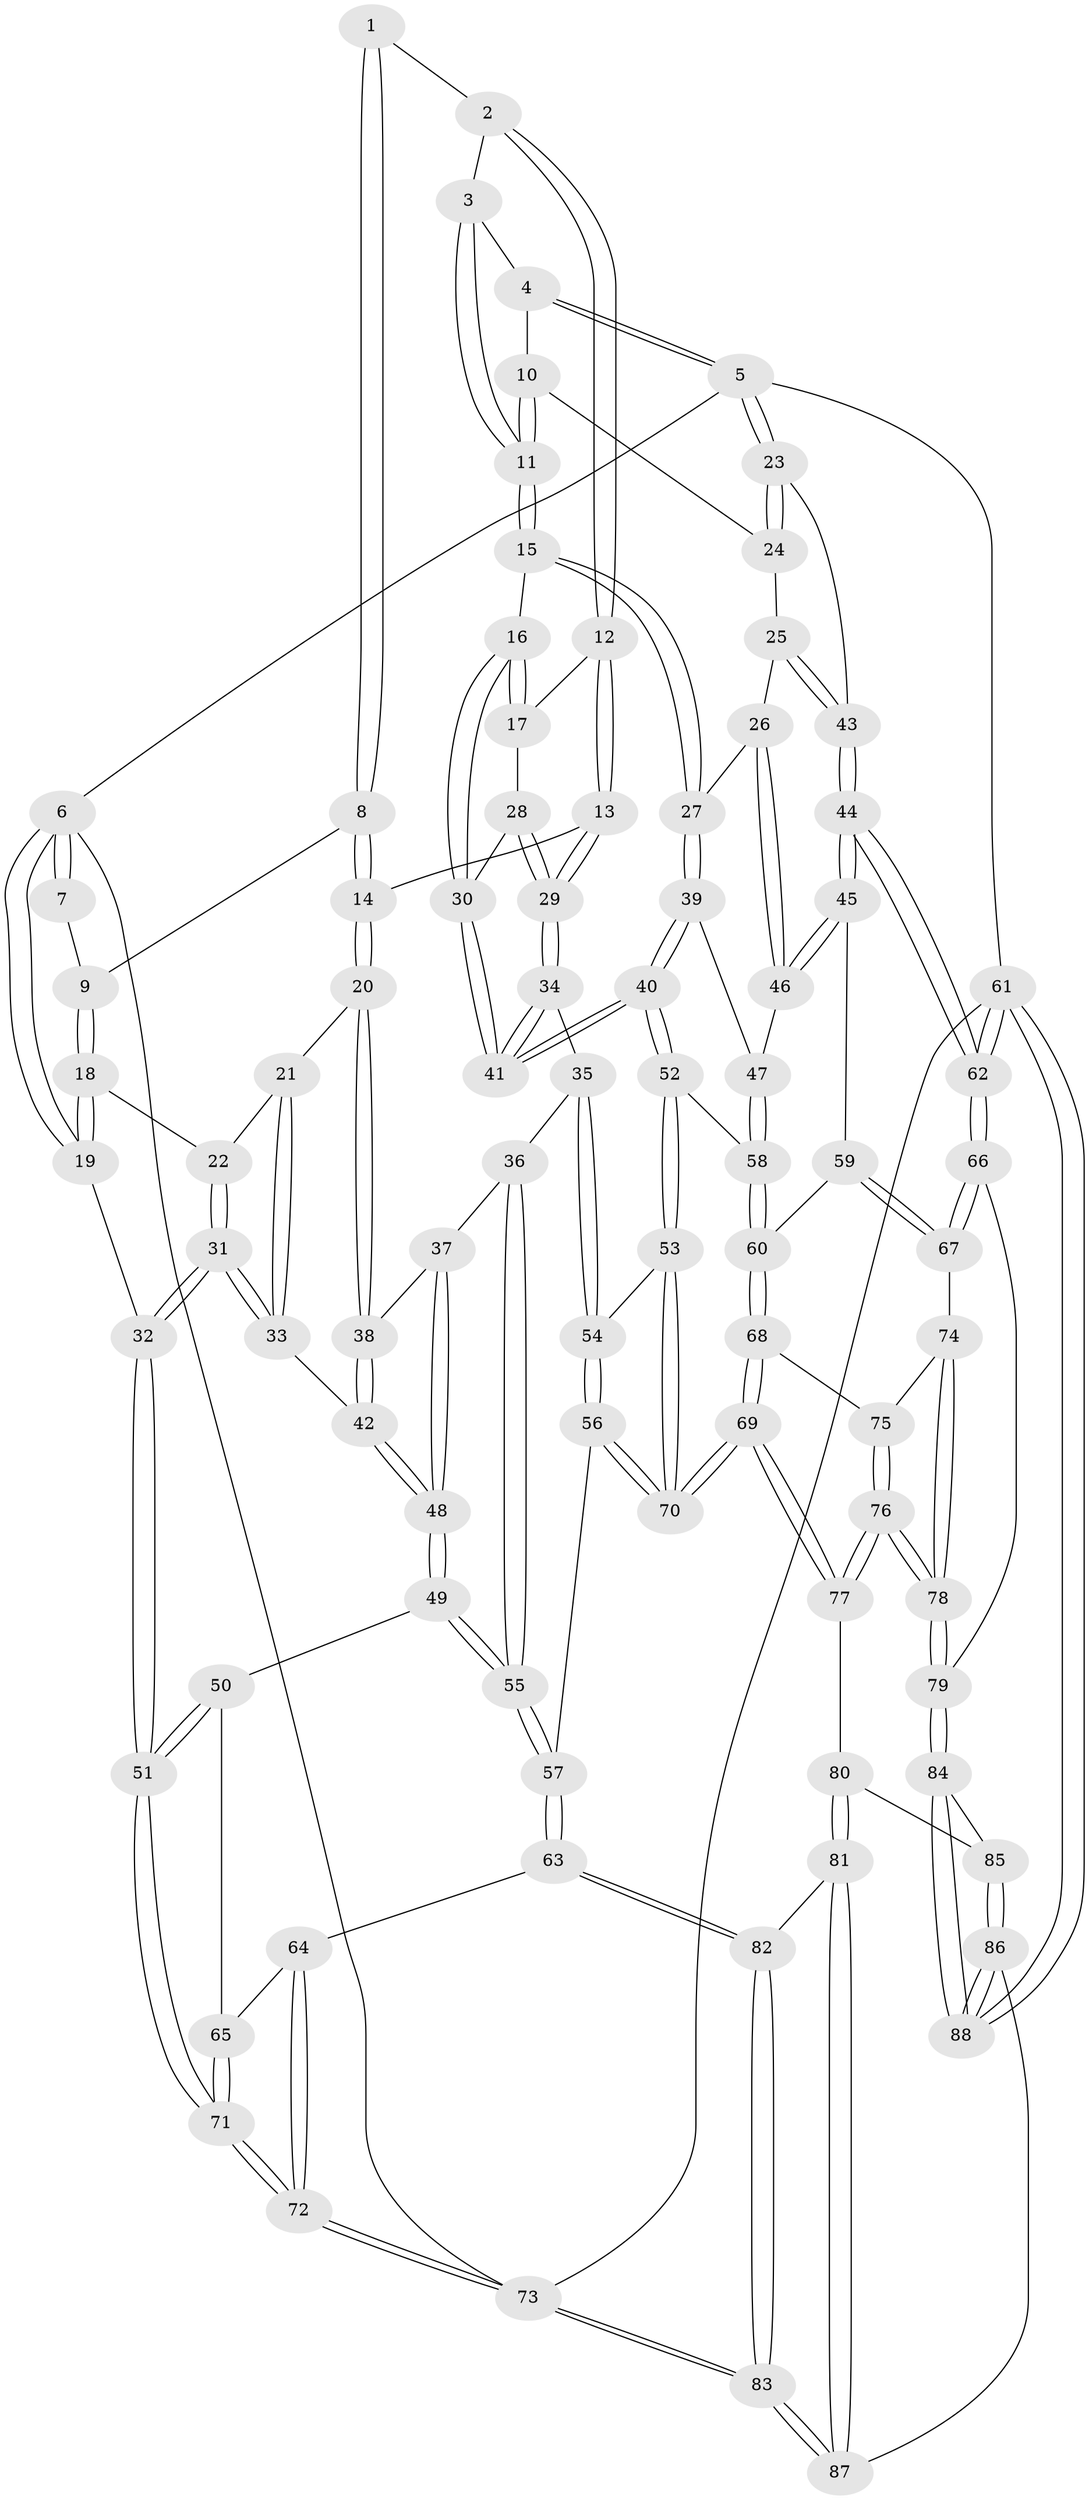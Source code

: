 // Generated by graph-tools (version 1.1) at 2025/27/03/15/25 16:27:56]
// undirected, 88 vertices, 217 edges
graph export_dot {
graph [start="1"]
  node [color=gray90,style=filled];
  1 [pos="+0.4199715757234999+0"];
  2 [pos="+0.49583496021439477+0"];
  3 [pos="+0.5428469627761222+0"];
  4 [pos="+0.8876201462757058+0"];
  5 [pos="+1+0"];
  6 [pos="+0+0"];
  7 [pos="+0+0"];
  8 [pos="+0.18744024059906628+0.10126077795572273"];
  9 [pos="+0.1425446986703364+0.10375763806270198"];
  10 [pos="+0.8667497272472875+0.11580016492328384"];
  11 [pos="+0.7133581704646482+0.1225616155823131"];
  12 [pos="+0.44213880022316937+0.06947667837819337"];
  13 [pos="+0.283354322848091+0.2181138029145594"];
  14 [pos="+0.28227577650011393+0.21814953237104126"];
  15 [pos="+0.6955713165055644+0.2204671515993168"];
  16 [pos="+0.6427087367051727+0.25674833019471643"];
  17 [pos="+0.4539090079235004+0.10810715878257711"];
  18 [pos="+0.06258174510423645+0.16658037539027826"];
  19 [pos="+0+0.06680818390143368"];
  20 [pos="+0.21550650943689606+0.28185656409666304"];
  21 [pos="+0.13057748765013566+0.2467683372611528"];
  22 [pos="+0.07947002215251078+0.20864364393696408"];
  23 [pos="+1+0"];
  24 [pos="+0.881019506773468+0.12153514084669147"];
  25 [pos="+0.9872831699882214+0.2757669038556861"];
  26 [pos="+0.851710257055058+0.33870082431413523"];
  27 [pos="+0.8208550269478482+0.3437117583464933"];
  28 [pos="+0.45481127191869625+0.11481555787692888"];
  29 [pos="+0.44235593754732017+0.36553905613151644"];
  30 [pos="+0.5868222361940392+0.31187997992707933"];
  31 [pos="+0.00716215966205298+0.4059998038435717"];
  32 [pos="+0+0.4544000397880513"];
  33 [pos="+0.07595036671981917+0.413816491099273"];
  34 [pos="+0.4626743089769147+0.4064269142349737"];
  35 [pos="+0.4557661835784599+0.41141929934103655"];
  36 [pos="+0.38771858760674244+0.4469158706388845"];
  37 [pos="+0.28376686447806987+0.4159632615706399"];
  38 [pos="+0.20432753315396626+0.36926872312850856"];
  39 [pos="+0.7545197798776321+0.4650598678251985"];
  40 [pos="+0.6034173189611761+0.48802260962630906"];
  41 [pos="+0.519184828309553+0.40959557890251047"];
  42 [pos="+0.10865562115231812+0.42195484424214846"];
  43 [pos="+1+0.3182320542591892"];
  44 [pos="+1+0.5376216323617123"];
  45 [pos="+1+0.5423862480658457"];
  46 [pos="+0.9291274868559771+0.4947433638280481"];
  47 [pos="+0.7807621116487631+0.4954174223759658"];
  48 [pos="+0.1678128265458371+0.5562530925163633"];
  49 [pos="+0.16819398545752554+0.5580809408620825"];
  50 [pos="+0.1590366486397562+0.5703970713014275"];
  51 [pos="+0+0.562721885356957"];
  52 [pos="+0.606090487519933+0.5800190862797872"];
  53 [pos="+0.6060179987192599+0.581073781812"];
  54 [pos="+0.45690350120112466+0.6516608946703298"];
  55 [pos="+0.31766459753172843+0.5818389419572887"];
  56 [pos="+0.43843036164260724+0.6722723593961271"];
  57 [pos="+0.35034663866736676+0.7096100777295683"];
  58 [pos="+0.8187217940662721+0.6050282251056897"];
  59 [pos="+0.9083218919048025+0.5953291546638377"];
  60 [pos="+0.830424998179325+0.6283272916689866"];
  61 [pos="+1+1"];
  62 [pos="+1+0.8238328876352173"];
  63 [pos="+0.3303265095029137+0.7682146474982982"];
  64 [pos="+0.18175340284877012+0.7917266968838116"];
  65 [pos="+0.14166156372668257+0.6428956886350816"];
  66 [pos="+1+0.8182699289834197"];
  67 [pos="+0.9693590381659865+0.7511683967090604"];
  68 [pos="+0.8304241928871955+0.6283301590792645"];
  69 [pos="+0.6692381836169752+0.7794872257309836"];
  70 [pos="+0.6671901229055802+0.7757532935593952"];
  71 [pos="+0+0.6538768216167683"];
  72 [pos="+0+1"];
  73 [pos="+0+1"];
  74 [pos="+0.9409047937595033+0.7451663164002192"];
  75 [pos="+0.8939474410725532+0.7055267549598838"];
  76 [pos="+0.7199927370173785+0.8510773533913343"];
  77 [pos="+0.6693052339180745+0.7895921926236358"];
  78 [pos="+0.7320686310812461+0.8675892390787037"];
  79 [pos="+0.7448883171181161+0.8974920328644047"];
  80 [pos="+0.49618412617253466+0.8597390194353701"];
  81 [pos="+0.41401354609598806+0.8601600331625725"];
  82 [pos="+0.40041064674961907+0.8536234599702097"];
  83 [pos="+0+1"];
  84 [pos="+0.7510430868073642+0.9774569845061115"];
  85 [pos="+0.5309051531215906+0.9525149903151074"];
  86 [pos="+0.5969355950390093+1"];
  87 [pos="+0.458021042041198+1"];
  88 [pos="+0.7822209418180985+1"];
  1 -- 2;
  1 -- 8;
  1 -- 8;
  2 -- 3;
  2 -- 12;
  2 -- 12;
  3 -- 4;
  3 -- 11;
  3 -- 11;
  4 -- 5;
  4 -- 5;
  4 -- 10;
  5 -- 6;
  5 -- 23;
  5 -- 23;
  5 -- 61;
  6 -- 7;
  6 -- 7;
  6 -- 19;
  6 -- 19;
  6 -- 73;
  7 -- 9;
  8 -- 9;
  8 -- 14;
  8 -- 14;
  9 -- 18;
  9 -- 18;
  10 -- 11;
  10 -- 11;
  10 -- 24;
  11 -- 15;
  11 -- 15;
  12 -- 13;
  12 -- 13;
  12 -- 17;
  13 -- 14;
  13 -- 29;
  13 -- 29;
  14 -- 20;
  14 -- 20;
  15 -- 16;
  15 -- 27;
  15 -- 27;
  16 -- 17;
  16 -- 17;
  16 -- 30;
  16 -- 30;
  17 -- 28;
  18 -- 19;
  18 -- 19;
  18 -- 22;
  19 -- 32;
  20 -- 21;
  20 -- 38;
  20 -- 38;
  21 -- 22;
  21 -- 33;
  21 -- 33;
  22 -- 31;
  22 -- 31;
  23 -- 24;
  23 -- 24;
  23 -- 43;
  24 -- 25;
  25 -- 26;
  25 -- 43;
  25 -- 43;
  26 -- 27;
  26 -- 46;
  26 -- 46;
  27 -- 39;
  27 -- 39;
  28 -- 29;
  28 -- 29;
  28 -- 30;
  29 -- 34;
  29 -- 34;
  30 -- 41;
  30 -- 41;
  31 -- 32;
  31 -- 32;
  31 -- 33;
  31 -- 33;
  32 -- 51;
  32 -- 51;
  33 -- 42;
  34 -- 35;
  34 -- 41;
  34 -- 41;
  35 -- 36;
  35 -- 54;
  35 -- 54;
  36 -- 37;
  36 -- 55;
  36 -- 55;
  37 -- 38;
  37 -- 48;
  37 -- 48;
  38 -- 42;
  38 -- 42;
  39 -- 40;
  39 -- 40;
  39 -- 47;
  40 -- 41;
  40 -- 41;
  40 -- 52;
  40 -- 52;
  42 -- 48;
  42 -- 48;
  43 -- 44;
  43 -- 44;
  44 -- 45;
  44 -- 45;
  44 -- 62;
  44 -- 62;
  45 -- 46;
  45 -- 46;
  45 -- 59;
  46 -- 47;
  47 -- 58;
  47 -- 58;
  48 -- 49;
  48 -- 49;
  49 -- 50;
  49 -- 55;
  49 -- 55;
  50 -- 51;
  50 -- 51;
  50 -- 65;
  51 -- 71;
  51 -- 71;
  52 -- 53;
  52 -- 53;
  52 -- 58;
  53 -- 54;
  53 -- 70;
  53 -- 70;
  54 -- 56;
  54 -- 56;
  55 -- 57;
  55 -- 57;
  56 -- 57;
  56 -- 70;
  56 -- 70;
  57 -- 63;
  57 -- 63;
  58 -- 60;
  58 -- 60;
  59 -- 60;
  59 -- 67;
  59 -- 67;
  60 -- 68;
  60 -- 68;
  61 -- 62;
  61 -- 62;
  61 -- 88;
  61 -- 88;
  61 -- 73;
  62 -- 66;
  62 -- 66;
  63 -- 64;
  63 -- 82;
  63 -- 82;
  64 -- 65;
  64 -- 72;
  64 -- 72;
  65 -- 71;
  65 -- 71;
  66 -- 67;
  66 -- 67;
  66 -- 79;
  67 -- 74;
  68 -- 69;
  68 -- 69;
  68 -- 75;
  69 -- 70;
  69 -- 70;
  69 -- 77;
  69 -- 77;
  71 -- 72;
  71 -- 72;
  72 -- 73;
  72 -- 73;
  73 -- 83;
  73 -- 83;
  74 -- 75;
  74 -- 78;
  74 -- 78;
  75 -- 76;
  75 -- 76;
  76 -- 77;
  76 -- 77;
  76 -- 78;
  76 -- 78;
  77 -- 80;
  78 -- 79;
  78 -- 79;
  79 -- 84;
  79 -- 84;
  80 -- 81;
  80 -- 81;
  80 -- 85;
  81 -- 82;
  81 -- 87;
  81 -- 87;
  82 -- 83;
  82 -- 83;
  83 -- 87;
  83 -- 87;
  84 -- 85;
  84 -- 88;
  84 -- 88;
  85 -- 86;
  85 -- 86;
  86 -- 87;
  86 -- 88;
  86 -- 88;
}
